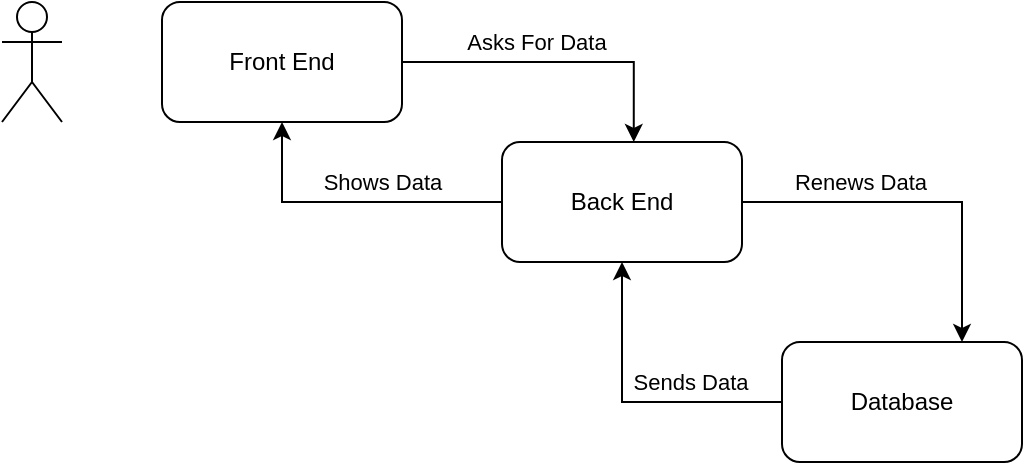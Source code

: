 <mxfile version="24.8.3">
  <diagram name="Page-1" id="q6Y4DJE6RRKYMWXtsjI4">
    <mxGraphModel dx="1195" dy="625" grid="1" gridSize="10" guides="1" tooltips="1" connect="1" arrows="1" fold="1" page="1" pageScale="1" pageWidth="850" pageHeight="1100" math="0" shadow="0">
      <root>
        <mxCell id="0" />
        <mxCell id="1" parent="0" />
        <mxCell id="PTeoal3z36dQ_Fd3HFdt-21" style="edgeStyle=orthogonalEdgeStyle;rounded=0;orthogonalLoop=1;jettySize=auto;html=1;entryX=0.549;entryY=0;entryDx=0;entryDy=0;entryPerimeter=0;" edge="1" parent="1" source="PTeoal3z36dQ_Fd3HFdt-16" target="PTeoal3z36dQ_Fd3HFdt-18">
          <mxGeometry relative="1" as="geometry">
            <mxPoint x="450" y="380" as="targetPoint" />
          </mxGeometry>
        </mxCell>
        <mxCell id="PTeoal3z36dQ_Fd3HFdt-26" value="Asks For Data" style="edgeLabel;html=1;align=center;verticalAlign=middle;resizable=0;points=[];" vertex="1" connectable="0" parent="PTeoal3z36dQ_Fd3HFdt-21">
          <mxGeometry x="-0.145" y="-1" relative="1" as="geometry">
            <mxPoint y="-11" as="offset" />
          </mxGeometry>
        </mxCell>
        <mxCell id="PTeoal3z36dQ_Fd3HFdt-16" value="Front End" style="rounded=1;whiteSpace=wrap;html=1;" vertex="1" parent="1">
          <mxGeometry x="240" y="310" width="120" height="60" as="geometry" />
        </mxCell>
        <mxCell id="PTeoal3z36dQ_Fd3HFdt-17" value="" style="shape=umlActor;verticalLabelPosition=bottom;verticalAlign=top;html=1;outlineConnect=0;" vertex="1" parent="1">
          <mxGeometry x="160" y="310" width="30" height="60" as="geometry" />
        </mxCell>
        <mxCell id="PTeoal3z36dQ_Fd3HFdt-23" style="edgeStyle=orthogonalEdgeStyle;rounded=0;orthogonalLoop=1;jettySize=auto;html=1;entryX=0.75;entryY=0;entryDx=0;entryDy=0;" edge="1" parent="1" source="PTeoal3z36dQ_Fd3HFdt-18" target="PTeoal3z36dQ_Fd3HFdt-19">
          <mxGeometry relative="1" as="geometry" />
        </mxCell>
        <mxCell id="PTeoal3z36dQ_Fd3HFdt-27" value="Renews Data" style="edgeLabel;html=1;align=center;verticalAlign=middle;resizable=0;points=[];" vertex="1" connectable="0" parent="PTeoal3z36dQ_Fd3HFdt-23">
          <mxGeometry x="-0.352" y="3" relative="1" as="geometry">
            <mxPoint y="-7" as="offset" />
          </mxGeometry>
        </mxCell>
        <mxCell id="PTeoal3z36dQ_Fd3HFdt-25" style="edgeStyle=orthogonalEdgeStyle;rounded=0;orthogonalLoop=1;jettySize=auto;html=1;entryX=0.5;entryY=1;entryDx=0;entryDy=0;" edge="1" parent="1" source="PTeoal3z36dQ_Fd3HFdt-18" target="PTeoal3z36dQ_Fd3HFdt-16">
          <mxGeometry relative="1" as="geometry" />
        </mxCell>
        <mxCell id="PTeoal3z36dQ_Fd3HFdt-29" value="Shows Data " style="edgeLabel;html=1;align=center;verticalAlign=middle;resizable=0;points=[];" vertex="1" connectable="0" parent="PTeoal3z36dQ_Fd3HFdt-25">
          <mxGeometry x="-0.133" y="-2" relative="1" as="geometry">
            <mxPoint x="5" y="-8" as="offset" />
          </mxGeometry>
        </mxCell>
        <mxCell id="PTeoal3z36dQ_Fd3HFdt-18" value="Back End" style="rounded=1;whiteSpace=wrap;html=1;" vertex="1" parent="1">
          <mxGeometry x="410" y="380" width="120" height="60" as="geometry" />
        </mxCell>
        <mxCell id="PTeoal3z36dQ_Fd3HFdt-24" style="edgeStyle=orthogonalEdgeStyle;rounded=0;orthogonalLoop=1;jettySize=auto;html=1;entryX=0.5;entryY=1;entryDx=0;entryDy=0;" edge="1" parent="1" source="PTeoal3z36dQ_Fd3HFdt-19" target="PTeoal3z36dQ_Fd3HFdt-18">
          <mxGeometry relative="1" as="geometry" />
        </mxCell>
        <mxCell id="PTeoal3z36dQ_Fd3HFdt-28" value="Sends Data" style="edgeLabel;html=1;align=center;verticalAlign=middle;resizable=0;points=[];" vertex="1" connectable="0" parent="PTeoal3z36dQ_Fd3HFdt-24">
          <mxGeometry x="-0.378" y="2" relative="1" as="geometry">
            <mxPoint y="-12" as="offset" />
          </mxGeometry>
        </mxCell>
        <mxCell id="PTeoal3z36dQ_Fd3HFdt-19" value="Database" style="rounded=1;whiteSpace=wrap;html=1;" vertex="1" parent="1">
          <mxGeometry x="550" y="480" width="120" height="60" as="geometry" />
        </mxCell>
      </root>
    </mxGraphModel>
  </diagram>
</mxfile>
